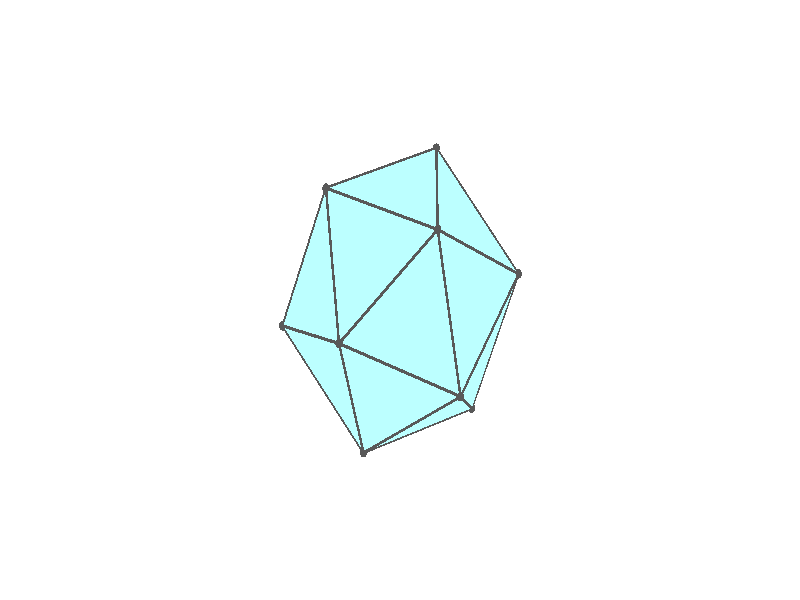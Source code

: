 #version 3.7;
global_settings{assumed_gamma 1.0}
camera{perspective location <18.750000000000000000000000, 10.825317547305481014063844, 12.499999999999996447286321> right <0.133333333333333331482962, -0.230940107675850353485814, -0.000000000000000000000000> up <-0.064951905283832905846353, -0.037499999999999998612221, 0.129903810567665811692706> direction <0.750000000000000111022302, 0.433012701892219298294151, 0.499999999999999944488849> sky <-0.433012701892219298294151, -0.249999999999999944488849, 0.866025403784438707610605> look_at <18.000000000000000000000000, 10.392304845413262270881205, 11.999999999999996447286321>}
light_source{<18.750000000000000000000000, 10.825317547305481014063844, 12.499999999999996447286321> rgb<1.0,1.0,1.0>}
background{rgb<1,1,1>}
union{union{object{union{sphere{<-0.303530999103342913336689, 0.525731112119133481286326, -0.794654472291766222902254>,0.029999999999999998889777}sphere{<-0.303530999103343301914748, -0.525731112119133370264024, -0.794654472291766222902254>,0.029999999999999998889777}sphere{<0.607061998206686048717984, -0.000000000000000148687307, -0.794654472291766222902254>,0.029999999999999998889777}} pigment{rgb<0.1,0.1,0.1>}}object{union{cylinder{<-0.303530999103342913336689, 0.525731112119133481286326, -0.794654472291766222902254>,<-0.303530999103343301914748, -0.525731112119133370264024, -0.794654472291766222902254>,0.010000000000000000208167}cylinder{<-0.303530999103343301914748, -0.525731112119133370264024, -0.794654472291766222902254>,<0.607061998206686048717984, -0.000000000000000148687307, -0.794654472291766222902254>,0.010000000000000000208167}cylinder{<0.607061998206686048717984, -0.000000000000000148687307, -0.794654472291766222902254>,<-0.303530999103342913336689, 0.525731112119133481286326, -0.794654472291766222902254>,0.010000000000000000208167}} pigment{rgb<0.1,0.1,0.1>}}object{polygon{3.000000000000000000000000,<-0.303530999103342913336689, 0.525731112119133481286326, -0.794654472291766222902254>,<-0.303530999103343301914748, -0.525731112119133370264024, -0.794654472291766222902254>,<0.607061998206686048717984, -0.000000000000000148687307, -0.794654472291766222902254>} pigment{rgbft<0.5,1.0,1.0,0.1,0.1>}}}union{object{union{sphere{<-0.303530999103343024358992, 0.525731112119133481286326, -0.794654472291766222902254>,0.029999999999999998889777}sphere{<-0.303530999103343357425899, -0.525731112119133370264024, -0.794654472291766222902254>,0.029999999999999998889777}sphere{<-0.982246946376846175041919, 0.000000000000000432049357, -0.187592474085080118673119>,0.029999999999999998889777}} pigment{rgb<0.1,0.1,0.1>}}object{union{cylinder{<-0.303530999103343024358992, 0.525731112119133481286326, -0.794654472291766222902254>,<-0.303530999103343357425899, -0.525731112119133370264024, -0.794654472291766222902254>,0.010000000000000000208167}cylinder{<-0.303530999103343357425899, -0.525731112119133370264024, -0.794654472291766222902254>,<-0.982246946376846175041919, 0.000000000000000432049357, -0.187592474085080118673119>,0.010000000000000000208167}cylinder{<-0.982246946376846175041919, 0.000000000000000432049357, -0.187592474085080118673119>,<-0.303530999103343024358992, 0.525731112119133481286326, -0.794654472291766222902254>,0.010000000000000000208167}} pigment{rgb<0.1,0.1,0.1>}}object{polygon{3.000000000000000000000000,<-0.303530999103343024358992, 0.525731112119133481286326, -0.794654472291766222902254>,<-0.303530999103343357425899, -0.525731112119133370264024, -0.794654472291766222902254>,<-0.982246946376846175041919, 0.000000000000000432049357, -0.187592474085080118673119>} pigment{rgbft<0.5,1.0,1.0,0.1,0.1>}}}union{object{union{sphere{<-0.303530999103343024358992, 0.525731112119133481286326, -0.794654472291766333924556>,0.029999999999999998889777}sphere{<-0.491123473188422754454052, 0.850650808352040210813527, 0.187592474085079452539304>,0.029999999999999998889777}sphere{<-0.982246946376846175041919, 0.000000000000000360822483, -0.187592474085080090917543>,0.029999999999999998889777}} pigment{rgb<0.1,0.1,0.1>}}object{union{cylinder{<-0.303530999103343024358992, 0.525731112119133481286326, -0.794654472291766333924556>,<-0.491123473188422754454052, 0.850650808352040210813527, 0.187592474085079452539304>,0.010000000000000000208167}cylinder{<-0.491123473188422754454052, 0.850650808352040210813527, 0.187592474085079452539304>,<-0.982246946376846175041919, 0.000000000000000360822483, -0.187592474085080090917543>,0.010000000000000000208167}cylinder{<-0.982246946376846175041919, 0.000000000000000360822483, -0.187592474085080090917543>,<-0.303530999103343024358992, 0.525731112119133481286326, -0.794654472291766333924556>,0.010000000000000000208167}} pigment{rgb<0.1,0.1,0.1>}}object{polygon{3.000000000000000000000000,<-0.303530999103343024358992, 0.525731112119133481286326, -0.794654472291766333924556>,<-0.491123473188422754454052, 0.850650808352040210813527, 0.187592474085079452539304>,<-0.982246946376846175041919, 0.000000000000000360822483, -0.187592474085080090917543>} pigment{rgbft<0.5,1.0,1.0,0.1,0.1>}}}union{object{union{sphere{<-0.607061998206686492807194, 0.000000000000000666133815, 0.794654472291765778813044>,0.029999999999999998889777}sphere{<-0.491123473188422809965203, 0.850650808352040099791225, 0.187592474085079452539304>,0.029999999999999998889777}sphere{<-0.982246946376846175041919, 0.000000000000000471844785, -0.187592474085080035406392>,0.029999999999999998889777}} pigment{rgb<0.1,0.1,0.1>}}object{union{cylinder{<-0.607061998206686492807194, 0.000000000000000666133815, 0.794654472291765778813044>,<-0.491123473188422809965203, 0.850650808352040099791225, 0.187592474085079452539304>,0.010000000000000000208167}cylinder{<-0.491123473188422809965203, 0.850650808352040099791225, 0.187592474085079452539304>,<-0.982246946376846175041919, 0.000000000000000471844785, -0.187592474085080035406392>,0.010000000000000000208167}cylinder{<-0.982246946376846175041919, 0.000000000000000471844785, -0.187592474085080035406392>,<-0.607061998206686492807194, 0.000000000000000666133815, 0.794654472291765778813044>,0.010000000000000000208167}} pigment{rgb<0.1,0.1,0.1>}}object{polygon{3.000000000000000000000000,<-0.607061998206686492807194, 0.000000000000000666133815, 0.794654472291765778813044>,<-0.491123473188422809965203, 0.850650808352040099791225, 0.187592474085079452539304>,<-0.982246946376846175041919, 0.000000000000000471844785, -0.187592474085080035406392>} pigment{rgbft<0.5,1.0,1.0,0.1,0.1>}}}union{object{union{sphere{<-0.607061998206686492807194, 0.000000000000000832667268, 0.794654472291765778813044>,0.029999999999999998889777}sphere{<-0.491123473188422809965203, 0.850650808352039877746620, 0.187592474085079452539304>,0.029999999999999998889777}sphere{<0.303530999103342746803236, 0.525731112119133925375536, 0.794654472291766000857649>,0.029999999999999998889777}} pigment{rgb<0.1,0.1,0.1>}}object{union{cylinder{<-0.607061998206686492807194, 0.000000000000000832667268, 0.794654472291765778813044>,<-0.491123473188422809965203, 0.850650808352039877746620, 0.187592474085079452539304>,0.010000000000000000208167}cylinder{<-0.491123473188422809965203, 0.850650808352039877746620, 0.187592474085079452539304>,<0.303530999103342746803236, 0.525731112119133925375536, 0.794654472291766000857649>,0.010000000000000000208167}cylinder{<0.303530999103342746803236, 0.525731112119133925375536, 0.794654472291766000857649>,<-0.607061998206686492807194, 0.000000000000000832667268, 0.794654472291765778813044>,0.010000000000000000208167}} pigment{rgb<0.1,0.1,0.1>}}object{polygon{3.000000000000000000000000,<-0.607061998206686492807194, 0.000000000000000832667268, 0.794654472291765778813044>,<-0.491123473188422809965203, 0.850650808352039877746620, 0.187592474085079452539304>,<0.303530999103342746803236, 0.525731112119133925375536, 0.794654472291766000857649>} pigment{rgbft<0.5,1.0,1.0,0.1,0.1>}}}union{object{union{sphere{<-0.607061998206686492807194, 0.000000000000000860422844, 0.794654472291765778813044>,0.029999999999999998889777}sphere{<0.303530999103342136180572, -0.525731112119132815152511, 0.794654472291766666991464>,0.029999999999999998889777}sphere{<0.303530999103342746803236, 0.525731112119134036397838, 0.794654472291765889835347>,0.029999999999999998889777}} pigment{rgb<0.1,0.1,0.1>}}object{union{cylinder{<-0.607061998206686492807194, 0.000000000000000860422844, 0.794654472291765778813044>,<0.303530999103342136180572, -0.525731112119132815152511, 0.794654472291766666991464>,0.010000000000000000208167}cylinder{<0.303530999103342136180572, -0.525731112119132815152511, 0.794654472291766666991464>,<0.303530999103342746803236, 0.525731112119134036397838, 0.794654472291765889835347>,0.010000000000000000208167}cylinder{<0.303530999103342746803236, 0.525731112119134036397838, 0.794654472291765889835347>,<-0.607061998206686492807194, 0.000000000000000860422844, 0.794654472291765778813044>,0.010000000000000000208167}} pigment{rgb<0.1,0.1,0.1>}}object{polygon{3.000000000000000000000000,<-0.607061998206686492807194, 0.000000000000000860422844, 0.794654472291765778813044>,<0.303530999103342136180572, -0.525731112119132815152511, 0.794654472291766666991464>,<0.303530999103342746803236, 0.525731112119134036397838, 0.794654472291765889835347>} pigment{rgbft<0.5,1.0,1.0,0.1,0.1>}}}union{object{union{sphere{<0.491123473188422587920599, -0.850650808352040099791225, -0.187592474085080340717724>,0.029999999999999998889777}sphere{<-0.303530999103343301914748, -0.525731112119133370264024, -0.794654472291766222902254>,0.029999999999999998889777}sphere{<0.607061998206686048717984, -0.000000000000000194289029, -0.794654472291766222902254>,0.029999999999999998889777}} pigment{rgb<0.1,0.1,0.1>}}object{union{cylinder{<0.491123473188422587920599, -0.850650808352040099791225, -0.187592474085080340717724>,<-0.303530999103343301914748, -0.525731112119133370264024, -0.794654472291766222902254>,0.010000000000000000208167}cylinder{<-0.303530999103343301914748, -0.525731112119133370264024, -0.794654472291766222902254>,<0.607061998206686048717984, -0.000000000000000194289029, -0.794654472291766222902254>,0.010000000000000000208167}cylinder{<0.607061998206686048717984, -0.000000000000000194289029, -0.794654472291766222902254>,<0.491123473188422587920599, -0.850650808352040099791225, -0.187592474085080340717724>,0.010000000000000000208167}} pigment{rgb<0.1,0.1,0.1>}}object{polygon{3.000000000000000000000000,<0.491123473188422587920599, -0.850650808352040099791225, -0.187592474085080340717724>,<-0.303530999103343301914748, -0.525731112119133370264024, -0.794654472291766222902254>,<0.607061998206686048717984, -0.000000000000000194289029, -0.794654472291766222902254>} pigment{rgbft<0.5,1.0,1.0,0.1,0.1>}}}union{object{union{sphere{<0.491123473188422532409447, -0.850650808352040321835830, -0.187592474085080368473299>,0.029999999999999998889777}sphere{<0.982246946376846397086524, -0.000000000000000888178420, 0.187592474085079563561607>,0.029999999999999998889777}sphere{<0.607061998206686159740286, -0.000000000000000222044605, -0.794654472291766555969161>,0.029999999999999998889777}} pigment{rgb<0.1,0.1,0.1>}}object{union{cylinder{<0.491123473188422532409447, -0.850650808352040321835830, -0.187592474085080368473299>,<0.982246946376846397086524, -0.000000000000000888178420, 0.187592474085079563561607>,0.010000000000000000208167}cylinder{<0.982246946376846397086524, -0.000000000000000888178420, 0.187592474085079563561607>,<0.607061998206686159740286, -0.000000000000000222044605, -0.794654472291766555969161>,0.010000000000000000208167}cylinder{<0.607061998206686159740286, -0.000000000000000222044605, -0.794654472291766555969161>,<0.491123473188422532409447, -0.850650808352040321835830, -0.187592474085080368473299>,0.010000000000000000208167}} pigment{rgb<0.1,0.1,0.1>}}object{polygon{3.000000000000000000000000,<0.491123473188422532409447, -0.850650808352040321835830, -0.187592474085080368473299>,<0.982246946376846397086524, -0.000000000000000888178420, 0.187592474085079563561607>,<0.607061998206686159740286, -0.000000000000000222044605, -0.794654472291766555969161>} pigment{rgbft<0.5,1.0,1.0,0.1,0.1>}}}union{object{union{sphere{<0.491123473188422643431750, -0.850650808352040321835830, -0.187592474085080368473299>,0.029999999999999998889777}sphere{<0.982246946376846397086524, -0.000000000000000860422844, 0.187592474085079619072758>,0.029999999999999998889777}sphere{<0.303530999103343190892446, -0.525731112119134369464746, 0.794654472291766111879951>,0.029999999999999998889777}} pigment{rgb<0.1,0.1,0.1>}}object{union{cylinder{<0.491123473188422643431750, -0.850650808352040321835830, -0.187592474085080368473299>,<0.982246946376846397086524, -0.000000000000000860422844, 0.187592474085079619072758>,0.010000000000000000208167}cylinder{<0.982246946376846397086524, -0.000000000000000860422844, 0.187592474085079619072758>,<0.303530999103343190892446, -0.525731112119134369464746, 0.794654472291766111879951>,0.010000000000000000208167}cylinder{<0.303530999103343190892446, -0.525731112119134369464746, 0.794654472291766111879951>,<0.491123473188422643431750, -0.850650808352040321835830, -0.187592474085080368473299>,0.010000000000000000208167}} pigment{rgb<0.1,0.1,0.1>}}object{polygon{3.000000000000000000000000,<0.491123473188422643431750, -0.850650808352040321835830, -0.187592474085080368473299>,<0.982246946376846397086524, -0.000000000000000860422844, 0.187592474085079619072758>,<0.303530999103343190892446, -0.525731112119134369464746, 0.794654472291766111879951>} pigment{rgbft<0.5,1.0,1.0,0.1,0.1>}}}union{object{union{sphere{<0.303530999103344190093168, 0.525731112119132926174814, 0.794654472291766555969161>,0.029999999999999998889777}sphere{<0.982246946376846508108827, -0.000000000000000860422844, 0.187592474085079619072758>,0.029999999999999998889777}sphere{<0.303530999103343190892446, -0.525731112119134369464746, 0.794654472291765889835347>,0.029999999999999998889777}} pigment{rgb<0.1,0.1,0.1>}}object{union{cylinder{<0.303530999103344190093168, 0.525731112119132926174814, 0.794654472291766555969161>,<0.982246946376846508108827, -0.000000000000000860422844, 0.187592474085079619072758>,0.010000000000000000208167}cylinder{<0.982246946376846508108827, -0.000000000000000860422844, 0.187592474085079619072758>,<0.303530999103343190892446, -0.525731112119134369464746, 0.794654472291765889835347>,0.010000000000000000208167}cylinder{<0.303530999103343190892446, -0.525731112119134369464746, 0.794654472291765889835347>,<0.303530999103344190093168, 0.525731112119132926174814, 0.794654472291766555969161>,0.010000000000000000208167}} pigment{rgb<0.1,0.1,0.1>}}object{polygon{3.000000000000000000000000,<0.303530999103344190093168, 0.525731112119132926174814, 0.794654472291766555969161>,<0.982246946376846508108827, -0.000000000000000860422844, 0.187592474085079619072758>,<0.303530999103343190892446, -0.525731112119134369464746, 0.794654472291765889835347>} pigment{rgbft<0.5,1.0,1.0,0.1,0.1>}}}union{object{union{sphere{<-0.303530999103342746803236, 0.525731112119133370264024, -0.794654472291766111879951>,0.029999999999999998889777}sphere{<0.491123473188423032009808, 0.850650808352039766724317, -0.187592474085080396228875>,0.029999999999999998889777}sphere{<0.607061998206685715651076, -0.000000000000000083266727, -0.794654472291766111879951>,0.029999999999999998889777}} pigment{rgb<0.1,0.1,0.1>}}object{union{cylinder{<-0.303530999103342746803236, 0.525731112119133370264024, -0.794654472291766111879951>,<0.491123473188423032009808, 0.850650808352039766724317, -0.187592474085080396228875>,0.010000000000000000208167}cylinder{<0.491123473188423032009808, 0.850650808352039766724317, -0.187592474085080396228875>,<0.607061998206685715651076, -0.000000000000000083266727, -0.794654472291766111879951>,0.010000000000000000208167}cylinder{<0.607061998206685715651076, -0.000000000000000083266727, -0.794654472291766111879951>,<-0.303530999103342746803236, 0.525731112119133370264024, -0.794654472291766111879951>,0.010000000000000000208167}} pigment{rgb<0.1,0.1,0.1>}}object{polygon{3.000000000000000000000000,<-0.303530999103342746803236, 0.525731112119133370264024, -0.794654472291766111879951>,<0.491123473188423032009808, 0.850650808352039766724317, -0.187592474085080396228875>,<0.607061998206685715651076, -0.000000000000000083266727, -0.794654472291766111879951>} pigment{rgbft<0.5,1.0,1.0,0.1,0.1>}}}union{object{union{sphere{<-0.491123473188423587121321, -0.850650808352039655702015, 0.187592474085079286005850>,0.029999999999999998889777}sphere{<-0.303530999103343301914748, -0.525731112119133259241721, -0.794654472291765889835347>,0.029999999999999998889777}sphere{<-0.982246946376846175041919, 0.000000000000000333066907, -0.187592474085080201939846>,0.029999999999999998889777}} pigment{rgb<0.1,0.1,0.1>}}object{union{cylinder{<-0.491123473188423587121321, -0.850650808352039655702015, 0.187592474085079286005850>,<-0.303530999103343301914748, -0.525731112119133259241721, -0.794654472291765889835347>,0.010000000000000000208167}cylinder{<-0.303530999103343301914748, -0.525731112119133259241721, -0.794654472291765889835347>,<-0.982246946376846175041919, 0.000000000000000333066907, -0.187592474085080201939846>,0.010000000000000000208167}cylinder{<-0.982246946376846175041919, 0.000000000000000333066907, -0.187592474085080201939846>,<-0.491123473188423587121321, -0.850650808352039655702015, 0.187592474085079286005850>,0.010000000000000000208167}} pigment{rgb<0.1,0.1,0.1>}}object{polygon{3.000000000000000000000000,<-0.491123473188423587121321, -0.850650808352039655702015, 0.187592474085079286005850>,<-0.303530999103343301914748, -0.525731112119133259241721, -0.794654472291765889835347>,<-0.982246946376846175041919, 0.000000000000000333066907, -0.187592474085080201939846>} pigment{rgbft<0.5,1.0,1.0,0.1,0.1>}}}union{object{union{sphere{<-0.303530999103342968847841, 0.525731112119133481286326, -0.794654472291766333924556>,0.029999999999999998889777}sphere{<-0.491123473188422698942901, 0.850650808352040321835830, 0.187592474085079452539304>,0.029999999999999998889777}sphere{<0.491123473188423420587867, 0.850650808352039877746620, -0.187592474085080507251178>,0.029999999999999998889777}} pigment{rgb<0.1,0.1,0.1>}}object{union{cylinder{<-0.303530999103342968847841, 0.525731112119133481286326, -0.794654472291766333924556>,<-0.491123473188422698942901, 0.850650808352040321835830, 0.187592474085079452539304>,0.010000000000000000208167}cylinder{<-0.491123473188422698942901, 0.850650808352040321835830, 0.187592474085079452539304>,<0.491123473188423420587867, 0.850650808352039877746620, -0.187592474085080507251178>,0.010000000000000000208167}cylinder{<0.491123473188423420587867, 0.850650808352039877746620, -0.187592474085080507251178>,<-0.303530999103342968847841, 0.525731112119133481286326, -0.794654472291766333924556>,0.010000000000000000208167}} pigment{rgb<0.1,0.1,0.1>}}object{polygon{3.000000000000000000000000,<-0.303530999103342968847841, 0.525731112119133481286326, -0.794654472291766333924556>,<-0.491123473188422698942901, 0.850650808352040321835830, 0.187592474085079452539304>,<0.491123473188423420587867, 0.850650808352039877746620, -0.187592474085080507251178>} pigment{rgbft<0.5,1.0,1.0,0.1,0.1>}}}union{object{union{sphere{<-0.607061998206686492807194, 0.000000000000000666133815, 0.794654472291765778813044>,0.029999999999999998889777}sphere{<-0.491123473188423753654774, -0.850650808352039433657410, 0.187592474085080146428695>,0.029999999999999998889777}sphere{<-0.982246946376846175041919, 0.000000000000000471844785, -0.187592474085080035406392>,0.029999999999999998889777}} pigment{rgb<0.1,0.1,0.1>}}object{union{cylinder{<-0.607061998206686492807194, 0.000000000000000666133815, 0.794654472291765778813044>,<-0.491123473188423753654774, -0.850650808352039433657410, 0.187592474085080146428695>,0.010000000000000000208167}cylinder{<-0.491123473188423753654774, -0.850650808352039433657410, 0.187592474085080146428695>,<-0.982246946376846175041919, 0.000000000000000471844785, -0.187592474085080035406392>,0.010000000000000000208167}cylinder{<-0.982246946376846175041919, 0.000000000000000471844785, -0.187592474085080035406392>,<-0.607061998206686492807194, 0.000000000000000666133815, 0.794654472291765778813044>,0.010000000000000000208167}} pigment{rgb<0.1,0.1,0.1>}}object{polygon{3.000000000000000000000000,<-0.607061998206686492807194, 0.000000000000000666133815, 0.794654472291765778813044>,<-0.491123473188423753654774, -0.850650808352039433657410, 0.187592474085080146428695>,<-0.982246946376846175041919, 0.000000000000000471844785, -0.187592474085080035406392>} pigment{rgbft<0.5,1.0,1.0,0.1,0.1>}}}union{object{union{sphere{<0.491123473188422976498657, 0.850650808352040099791225, -0.187592474085079674583909>,0.029999999999999998889777}sphere{<-0.491123473188422865476355, 0.850650808352039877746620, 0.187592474085079397028153>,0.029999999999999998889777}sphere{<0.303530999103342691292085, 0.525731112119133703330931, 0.794654472291765889835347>,0.029999999999999998889777}} pigment{rgb<0.1,0.1,0.1>}}object{union{cylinder{<0.491123473188422976498657, 0.850650808352040099791225, -0.187592474085079674583909>,<-0.491123473188422865476355, 0.850650808352039877746620, 0.187592474085079397028153>,0.010000000000000000208167}cylinder{<-0.491123473188422865476355, 0.850650808352039877746620, 0.187592474085079397028153>,<0.303530999103342691292085, 0.525731112119133703330931, 0.794654472291765889835347>,0.010000000000000000208167}cylinder{<0.303530999103342691292085, 0.525731112119133703330931, 0.794654472291765889835347>,<0.491123473188422976498657, 0.850650808352040099791225, -0.187592474085079674583909>,0.010000000000000000208167}} pigment{rgb<0.1,0.1,0.1>}}object{polygon{3.000000000000000000000000,<0.491123473188422976498657, 0.850650808352040099791225, -0.187592474085079674583909>,<-0.491123473188422865476355, 0.850650808352039877746620, 0.187592474085079397028153>,<0.303530999103342691292085, 0.525731112119133703330931, 0.794654472291765889835347>} pigment{rgbft<0.5,1.0,1.0,0.1,0.1>}}}union{object{union{sphere{<-0.607061998206686381784891, 0.000000000000000721644966, 0.794654472291765778813044>,0.029999999999999998889777}sphere{<0.303530999103342025158270, -0.525731112119132593107906, 0.794654472291766666991464>,0.029999999999999998889777}sphere{<-0.491123473188423309565565, -0.850650808352039211612805, 0.187592474085080729295782>,0.029999999999999998889777}} pigment{rgb<0.1,0.1,0.1>}}object{union{cylinder{<-0.607061998206686381784891, 0.000000000000000721644966, 0.794654472291765778813044>,<0.303530999103342025158270, -0.525731112119132593107906, 0.794654472291766666991464>,0.010000000000000000208167}cylinder{<0.303530999103342025158270, -0.525731112119132593107906, 0.794654472291766666991464>,<-0.491123473188423309565565, -0.850650808352039211612805, 0.187592474085080729295782>,0.010000000000000000208167}cylinder{<-0.491123473188423309565565, -0.850650808352039211612805, 0.187592474085080729295782>,<-0.607061998206686381784891, 0.000000000000000721644966, 0.794654472291765778813044>,0.010000000000000000208167}} pigment{rgb<0.1,0.1,0.1>}}object{polygon{3.000000000000000000000000,<-0.607061998206686381784891, 0.000000000000000721644966, 0.794654472291765778813044>,<0.303530999103342025158270, -0.525731112119132593107906, 0.794654472291766666991464>,<-0.491123473188423309565565, -0.850650808352039211612805, 0.187592474085080729295782>} pigment{rgbft<0.5,1.0,1.0,0.1,0.1>}}}union{object{union{sphere{<0.491123473188422754454052, -0.850650808352040099791225, -0.187592474085080340717724>,0.029999999999999998889777}sphere{<-0.303530999103343301914748, -0.525731112119133259241721, -0.794654472291766333924556>,0.029999999999999998889777}sphere{<-0.491123473188423254054413, -0.850650808352040099791225, 0.187592474085079563561607>,0.029999999999999998889777}} pigment{rgb<0.1,0.1,0.1>}}object{union{cylinder{<0.491123473188422754454052, -0.850650808352040099791225, -0.187592474085080340717724>,<-0.303530999103343301914748, -0.525731112119133259241721, -0.794654472291766333924556>,0.010000000000000000208167}cylinder{<-0.303530999103343301914748, -0.525731112119133259241721, -0.794654472291766333924556>,<-0.491123473188423254054413, -0.850650808352040099791225, 0.187592474085079563561607>,0.010000000000000000208167}cylinder{<-0.491123473188423254054413, -0.850650808352040099791225, 0.187592474085079563561607>,<0.491123473188422754454052, -0.850650808352040099791225, -0.187592474085080340717724>,0.010000000000000000208167}} pigment{rgb<0.1,0.1,0.1>}}object{polygon{3.000000000000000000000000,<0.491123473188422754454052, -0.850650808352040099791225, -0.187592474085080340717724>,<-0.303530999103343301914748, -0.525731112119133259241721, -0.794654472291766333924556>,<-0.491123473188423254054413, -0.850650808352040099791225, 0.187592474085079563561607>} pigment{rgbft<0.5,1.0,1.0,0.1,0.1>}}}union{object{union{sphere{<0.491123473188423975699379, 0.850650808352039655702015, -0.187592474085079757850636>,0.029999999999999998889777}sphere{<0.982246946376846397086524, -0.000000000000000888178420, 0.187592474085079563561607>,0.029999999999999998889777}sphere{<0.607061998206686159740286, -0.000000000000000222044605, -0.794654472291766555969161>,0.029999999999999998889777}} pigment{rgb<0.1,0.1,0.1>}}object{union{cylinder{<0.491123473188423975699379, 0.850650808352039655702015, -0.187592474085079757850636>,<0.982246946376846397086524, -0.000000000000000888178420, 0.187592474085079563561607>,0.010000000000000000208167}cylinder{<0.982246946376846397086524, -0.000000000000000888178420, 0.187592474085079563561607>,<0.607061998206686159740286, -0.000000000000000222044605, -0.794654472291766555969161>,0.010000000000000000208167}cylinder{<0.607061998206686159740286, -0.000000000000000222044605, -0.794654472291766555969161>,<0.491123473188423975699379, 0.850650808352039655702015, -0.187592474085079757850636>,0.010000000000000000208167}} pigment{rgb<0.1,0.1,0.1>}}object{polygon{3.000000000000000000000000,<0.491123473188423975699379, 0.850650808352039655702015, -0.187592474085079757850636>,<0.982246946376846397086524, -0.000000000000000888178420, 0.187592474085079563561607>,<0.607061998206686159740286, -0.000000000000000222044605, -0.794654472291766555969161>} pigment{rgbft<0.5,1.0,1.0,0.1,0.1>}}}union{object{union{sphere{<0.491123473188422698942901, -0.850650808352040321835830, -0.187592474085080368473299>,0.029999999999999998889777}sphere{<-0.491123473188423420587867, -0.850650808352040321835830, 0.187592474085079619072758>,0.029999999999999998889777}sphere{<0.303530999103343190892446, -0.525731112119134369464746, 0.794654472291766111879951>,0.029999999999999998889777}} pigment{rgb<0.1,0.1,0.1>}}object{union{cylinder{<0.491123473188422698942901, -0.850650808352040321835830, -0.187592474085080368473299>,<-0.491123473188423420587867, -0.850650808352040321835830, 0.187592474085079619072758>,0.010000000000000000208167}cylinder{<-0.491123473188423420587867, -0.850650808352040321835830, 0.187592474085079619072758>,<0.303530999103343190892446, -0.525731112119134369464746, 0.794654472291766111879951>,0.010000000000000000208167}cylinder{<0.303530999103343190892446, -0.525731112119134369464746, 0.794654472291766111879951>,<0.491123473188422698942901, -0.850650808352040321835830, -0.187592474085080368473299>,0.010000000000000000208167}} pigment{rgb<0.1,0.1,0.1>}}object{polygon{3.000000000000000000000000,<0.491123473188422698942901, -0.850650808352040321835830, -0.187592474085080368473299>,<-0.491123473188423420587867, -0.850650808352040321835830, 0.187592474085079619072758>,<0.303530999103343190892446, -0.525731112119134369464746, 0.794654472291766111879951>} pigment{rgbft<0.5,1.0,1.0,0.1,0.1>}}}union{object{union{sphere{<0.303530999103344134582017, 0.525731112119132593107906, 0.794654472291766555969161>,0.029999999999999998889777}sphere{<0.982246946376846397086524, -0.000000000000000860422844, 0.187592474085079646828333>,0.029999999999999998889777}sphere{<0.491123473188423753654774, 0.850650808352039877746620, -0.187592474085079341517002>,0.029999999999999998889777}} pigment{rgb<0.1,0.1,0.1>}}object{union{cylinder{<0.303530999103344134582017, 0.525731112119132593107906, 0.794654472291766555969161>,<0.982246946376846397086524, -0.000000000000000860422844, 0.187592474085079646828333>,0.010000000000000000208167}cylinder{<0.982246946376846397086524, -0.000000000000000860422844, 0.187592474085079646828333>,<0.491123473188423753654774, 0.850650808352039877746620, -0.187592474085079341517002>,0.010000000000000000208167}cylinder{<0.491123473188423753654774, 0.850650808352039877746620, -0.187592474085079341517002>,<0.303530999103344134582017, 0.525731112119132593107906, 0.794654472291766555969161>,0.010000000000000000208167}} pigment{rgb<0.1,0.1,0.1>}}object{polygon{3.000000000000000000000000,<0.303530999103344134582017, 0.525731112119132593107906, 0.794654472291766555969161>,<0.982246946376846397086524, -0.000000000000000860422844, 0.187592474085079646828333>,<0.491123473188423753654774, 0.850650808352039877746620, -0.187592474085079341517002>} pigment{rgbft<0.5,1.0,1.0,0.1,0.1>}}}}
